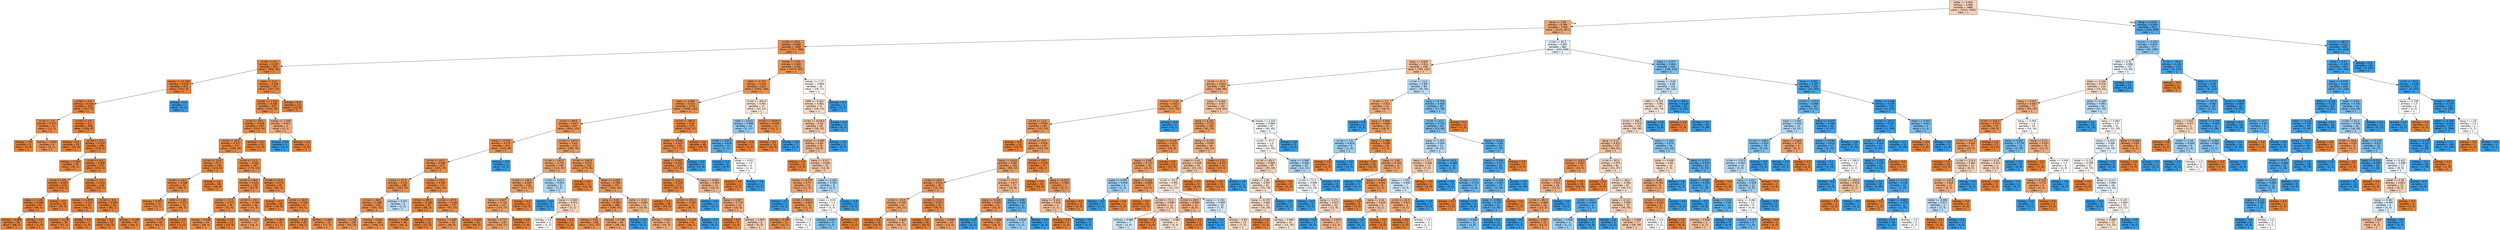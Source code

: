 digraph Tree {
node [shape=box, style="filled", color="black", fontname="helvetica"] ;
edge [fontname="helvetica"] ;
0 [label="dollar <= 0.056\nentropy = 0.968\nsamples = 3680\nvalue = [2224, 1456]\nclass = 1", fillcolor="#f6d3bb"] ;
1 [label="bang <= 0.08\nentropy = 0.784\nsamples = 2768\nvalue = [2121, 647]\nclass = 1", fillcolor="#eda775"] ;
0 -> 1 [labeldistance=2.5, labelangle=45, headlabel="True"] ;
2 [label="crl.tot <= 29.5\nentropy = 0.466\nsamples = 1906\nvalue = [1717, 189]\nclass = 1", fillcolor="#e88f4f"] ;
1 -> 2 ;
3 [label="crl.tot <= 9.5\nentropy = 0.237\nsamples = 670\nvalue = [644, 26]\nclass = 1", fillcolor="#e68641"] ;
2 -> 3 ;
4 [label="money <= 11.125\nentropy = 0.133\nsamples = 323\nvalue = [317, 6]\nclass = 1", fillcolor="#e5833d"] ;
3 -> 4 ;
5 [label="crl.tot <= 2.5\nentropy = 0.116\nsamples = 322\nvalue = [317, 5]\nclass = 1", fillcolor="#e5833c"] ;
4 -> 5 ;
6 [label="crl.tot <= 1.5\nentropy = 0.371\nsamples = 14\nvalue = [13, 1]\nclass = 1", fillcolor="#e78b48"] ;
5 -> 6 ;
7 [label="entropy = 0.0\nsamples = 5\nvalue = [5, 0]\nclass = 1", fillcolor="#e58139"] ;
6 -> 7 ;
8 [label="entropy = 0.503\nsamples = 9\nvalue = [8, 1]\nclass = 1", fillcolor="#e89152"] ;
6 -> 8 ;
9 [label="crl.tot <= 3.5\nentropy = 0.1\nsamples = 308\nvalue = [304, 4]\nclass = 1", fillcolor="#e5833c"] ;
5 -> 9 ;
10 [label="entropy = 0.0\nsamples = 25\nvalue = [25, 0]\nclass = 1", fillcolor="#e58139"] ;
9 -> 10 ;
11 [label="crl.tot <= 4.5\nentropy = 0.107\nsamples = 283\nvalue = [279, 4]\nclass = 1", fillcolor="#e5833c"] ;
9 -> 11 ;
12 [label="entropy = 0.183\nsamples = 36\nvalue = [35, 1]\nclass = 1", fillcolor="#e6853f"] ;
11 -> 12 ;
13 [label="crl.tot <= 6.5\nentropy = 0.095\nsamples = 247\nvalue = [244, 3]\nclass = 1", fillcolor="#e5833b"] ;
11 -> 13 ;
14 [label="crl.tot <= 5.5\nentropy = 0.067\nsamples = 125\nvalue = [124, 1]\nclass = 1", fillcolor="#e5823b"] ;
13 -> 14 ;
15 [label="make <= 1.135\nentropy = 0.088\nsamples = 90\nvalue = [89, 1]\nclass = 1", fillcolor="#e5823b"] ;
14 -> 15 ;
16 [label="entropy = 0.089\nsamples = 89\nvalue = [88, 1]\nclass = 1", fillcolor="#e5823b"] ;
15 -> 16 ;
17 [label="entropy = 0.0\nsamples = 1\nvalue = [1, 0]\nclass = 1", fillcolor="#e58139"] ;
15 -> 17 ;
18 [label="entropy = 0.0\nsamples = 35\nvalue = [35, 0]\nclass = 1", fillcolor="#e58139"] ;
14 -> 18 ;
19 [label="crl.tot <= 7.5\nentropy = 0.121\nsamples = 122\nvalue = [120, 2]\nclass = 1", fillcolor="#e5833c"] ;
13 -> 19 ;
20 [label="money <= 4.875\nentropy = 0.172\nsamples = 39\nvalue = [38, 1]\nclass = 1", fillcolor="#e6843e"] ;
19 -> 20 ;
21 [label="entropy = 0.176\nsamples = 38\nvalue = [37, 1]\nclass = 1", fillcolor="#e6843e"] ;
20 -> 21 ;
22 [label="entropy = 0.0\nsamples = 1\nvalue = [1, 0]\nclass = 1", fillcolor="#e58139"] ;
20 -> 22 ;
23 [label="crl.tot <= 8.5\nentropy = 0.094\nsamples = 83\nvalue = [82, 1]\nclass = 1", fillcolor="#e5833b"] ;
19 -> 23 ;
24 [label="entropy = 0.0\nsamples = 32\nvalue = [32, 0]\nclass = 1", fillcolor="#e58139"] ;
23 -> 24 ;
25 [label="entropy = 0.139\nsamples = 51\nvalue = [50, 1]\nclass = 1", fillcolor="#e6843d"] ;
23 -> 25 ;
26 [label="entropy = 0.0\nsamples = 1\nvalue = [0, 1]\nclass = 1", fillcolor="#399de5"] ;
4 -> 26 ;
27 [label="make <= 0.21\nentropy = 0.318\nsamples = 347\nvalue = [327, 20]\nclass = 1", fillcolor="#e78945"] ;
3 -> 27 ;
28 [label="money <= 1.015\nentropy = 0.328\nsamples = 333\nvalue = [313, 20]\nclass = 1", fillcolor="#e78946"] ;
27 -> 28 ;
29 [label="crl.tot <= 28.5\nentropy = 0.318\nsamples = 329\nvalue = [310, 19]\nclass = 1", fillcolor="#e78945"] ;
28 -> 29 ;
30 [label="crl.tot <= 15.5\nentropy = 0.327\nsamples = 317\nvalue = [298, 19]\nclass = 1", fillcolor="#e78946"] ;
29 -> 30 ;
31 [label="crl.tot <= 13.5\nentropy = 0.27\nsamples = 130\nvalue = [124, 6]\nclass = 1", fillcolor="#e68743"] ;
30 -> 31 ;
32 [label="crl.tot <= 10.5\nentropy = 0.348\nsamples = 92\nvalue = [86, 6]\nclass = 1", fillcolor="#e78a47"] ;
31 -> 32 ;
33 [label="entropy = 0.267\nsamples = 22\nvalue = [21, 1]\nclass = 1", fillcolor="#e68742"] ;
32 -> 33 ;
34 [label="n000 <= 1.06\nentropy = 0.371\nsamples = 70\nvalue = [65, 5]\nclass = 1", fillcolor="#e78b48"] ;
32 -> 34 ;
35 [label="entropy = 0.375\nsamples = 69\nvalue = [64, 5]\nclass = 1", fillcolor="#e78b48"] ;
34 -> 35 ;
36 [label="entropy = 0.0\nsamples = 1\nvalue = [1, 0]\nclass = 1", fillcolor="#e58139"] ;
34 -> 36 ;
37 [label="entropy = 0.0\nsamples = 38\nvalue = [38, 0]\nclass = 1", fillcolor="#e58139"] ;
31 -> 37 ;
38 [label="crl.tot <= 21.5\nentropy = 0.364\nsamples = 187\nvalue = [174, 13]\nclass = 1", fillcolor="#e78a48"] ;
30 -> 38 ;
39 [label="crl.tot <= 18.5\nentropy = 0.431\nsamples = 102\nvalue = [93, 9]\nclass = 1", fillcolor="#e88d4c"] ;
38 -> 39 ;
40 [label="crl.tot <= 17.5\nentropy = 0.371\nsamples = 56\nvalue = [52, 4]\nclass = 1", fillcolor="#e78b48"] ;
39 -> 40 ;
41 [label="entropy = 0.446\nsamples = 43\nvalue = [39, 4]\nclass = 1", fillcolor="#e88e4d"] ;
40 -> 41 ;
42 [label="entropy = 0.0\nsamples = 13\nvalue = [13, 0]\nclass = 1", fillcolor="#e58139"] ;
40 -> 42 ;
43 [label="crl.tot <= 19.5\nentropy = 0.496\nsamples = 46\nvalue = [41, 5]\nclass = 1", fillcolor="#e89051"] ;
39 -> 43 ;
44 [label="entropy = 0.672\nsamples = 17\nvalue = [14, 3]\nclass = 1", fillcolor="#eb9c63"] ;
43 -> 44 ;
45 [label="entropy = 0.362\nsamples = 29\nvalue = [27, 2]\nclass = 1", fillcolor="#e78a48"] ;
43 -> 45 ;
46 [label="crl.tot <= 23.5\nentropy = 0.274\nsamples = 85\nvalue = [81, 4]\nclass = 1", fillcolor="#e68743"] ;
38 -> 46 ;
47 [label="entropy = 0.0\nsamples = 18\nvalue = [18, 0]\nclass = 1", fillcolor="#e58139"] ;
46 -> 47 ;
48 [label="crl.tot <= 26.5\nentropy = 0.326\nsamples = 67\nvalue = [63, 4]\nclass = 1", fillcolor="#e78946"] ;
46 -> 48 ;
49 [label="entropy = 0.25\nsamples = 48\nvalue = [46, 2]\nclass = 1", fillcolor="#e68642"] ;
48 -> 49 ;
50 [label="entropy = 0.485\nsamples = 19\nvalue = [17, 2]\nclass = 1", fillcolor="#e89050"] ;
48 -> 50 ;
51 [label="entropy = 0.0\nsamples = 12\nvalue = [12, 0]\nclass = 1", fillcolor="#e58139"] ;
29 -> 51 ;
52 [label="money <= 1.535\nentropy = 0.811\nsamples = 4\nvalue = [3, 1]\nclass = 1", fillcolor="#eeab7b"] ;
28 -> 52 ;
53 [label="entropy = 0.0\nsamples = 1\nvalue = [0, 1]\nclass = 1", fillcolor="#399de5"] ;
52 -> 53 ;
54 [label="entropy = 0.0\nsamples = 3\nvalue = [3, 0]\nclass = 1", fillcolor="#e58139"] ;
52 -> 54 ;
55 [label="entropy = 0.0\nsamples = 14\nvalue = [14, 0]\nclass = 1", fillcolor="#e58139"] ;
27 -> 55 ;
56 [label="money <= 0.01\nentropy = 0.563\nsamples = 1236\nvalue = [1073, 163]\nclass = 1", fillcolor="#e99457"] ;
2 -> 56 ;
57 [label="n000 <= 0.115\nentropy = 0.534\nsamples = 1201\nvalue = [1055, 146]\nclass = 1", fillcolor="#e99254"] ;
56 -> 57 ;
58 [label="make <= 0.005\nentropy = 0.512\nsamples = 1174\nvalue = [1040, 134]\nclass = 1", fillcolor="#e89153"] ;
57 -> 58 ;
59 [label="crl.tot <= 98.5\nentropy = 0.557\nsamples = 947\nvalue = [824, 123]\nclass = 1", fillcolor="#e99457"] ;
58 -> 59 ;
60 [label="bang <= 0.076\nentropy = 0.474\nsamples = 473\nvalue = [425, 48]\nclass = 1", fillcolor="#e88f4f"] ;
59 -> 60 ;
61 [label="crl.tot <= 62.5\nentropy = 0.468\nsamples = 472\nvalue = [425, 47]\nclass = 1", fillcolor="#e88f4f"] ;
60 -> 61 ;
62 [label="crl.tot <= 61.5\nentropy = 0.522\nsamples = 298\nvalue = [263, 35]\nclass = 1", fillcolor="#e89253"] ;
61 -> 62 ;
63 [label="crl.tot <= 38.5\nentropy = 0.498\nsamples = 293\nvalue = [261, 32]\nclass = 1", fillcolor="#e89051"] ;
62 -> 63 ;
64 [label="entropy = 0.581\nsamples = 108\nvalue = [93, 15]\nclass = 1", fillcolor="#e99559"] ;
63 -> 64 ;
65 [label="entropy = 0.443\nsamples = 185\nvalue = [168, 17]\nclass = 1", fillcolor="#e88e4d"] ;
63 -> 65 ;
66 [label="entropy = 0.971\nsamples = 5\nvalue = [2, 3]\nclass = 1", fillcolor="#bddef6"] ;
62 -> 66 ;
67 [label="crl.tot <= 73.5\nentropy = 0.362\nsamples = 174\nvalue = [162, 12]\nclass = 1", fillcolor="#e78a48"] ;
61 -> 67 ;
68 [label="crl.tot <= 69.5\nentropy = 0.194\nsamples = 67\nvalue = [65, 2]\nclass = 1", fillcolor="#e6853f"] ;
67 -> 68 ;
69 [label="entropy = 0.258\nsamples = 46\nvalue = [44, 2]\nclass = 1", fillcolor="#e68742"] ;
68 -> 69 ;
70 [label="entropy = 0.0\nsamples = 21\nvalue = [21, 0]\nclass = 1", fillcolor="#e58139"] ;
68 -> 70 ;
71 [label="crl.tot <= 87.5\nentropy = 0.448\nsamples = 107\nvalue = [97, 10]\nclass = 1", fillcolor="#e88e4d"] ;
67 -> 71 ;
72 [label="entropy = 0.592\nsamples = 56\nvalue = [48, 8]\nclass = 1", fillcolor="#e9965a"] ;
71 -> 72 ;
73 [label="entropy = 0.239\nsamples = 51\nvalue = [49, 2]\nclass = 1", fillcolor="#e68641"] ;
71 -> 73 ;
74 [label="entropy = 0.0\nsamples = 1\nvalue = [0, 1]\nclass = 1", fillcolor="#399de5"] ;
60 -> 74 ;
75 [label="crl.tot <= 145.5\nentropy = 0.63\nsamples = 474\nvalue = [399, 75]\nclass = 1", fillcolor="#ea995e"] ;
59 -> 75 ;
76 [label="crl.tot <= 143.5\nentropy = 0.732\nsamples = 156\nvalue = [124, 32]\nclass = 1", fillcolor="#eca26c"] ;
75 -> 76 ;
77 [label="crl.tot <= 139.5\nentropy = 0.685\nsamples = 148\nvalue = [121, 27]\nclass = 1", fillcolor="#eb9d65"] ;
76 -> 77 ;
78 [label="bang <= 0.047\nentropy = 0.716\nsamples = 137\nvalue = [110, 27]\nclass = 1", fillcolor="#eba06a"] ;
77 -> 78 ;
79 [label="entropy = 0.737\nsamples = 130\nvalue = [103, 27]\nclass = 1", fillcolor="#eca26d"] ;
78 -> 79 ;
80 [label="entropy = 0.0\nsamples = 7\nvalue = [7, 0]\nclass = 1", fillcolor="#e58139"] ;
78 -> 80 ;
81 [label="entropy = 0.0\nsamples = 11\nvalue = [11, 0]\nclass = 1", fillcolor="#e58139"] ;
77 -> 81 ;
82 [label="crl.tot <= 144.5\nentropy = 0.954\nsamples = 8\nvalue = [3, 5]\nclass = 1", fillcolor="#b0d8f5"] ;
76 -> 82 ;
83 [label="entropy = 0.0\nsamples = 3\nvalue = [0, 3]\nclass = 1", fillcolor="#399de5"] ;
82 -> 83 ;
84 [label="bang <= 0.049\nentropy = 0.971\nsamples = 5\nvalue = [3, 2]\nclass = 1", fillcolor="#f6d5bd"] ;
82 -> 84 ;
85 [label="entropy = 1.0\nsamples = 4\nvalue = [2, 2]\nclass = 1", fillcolor="#ffffff"] ;
84 -> 85 ;
86 [label="entropy = 0.0\nsamples = 1\nvalue = [1, 0]\nclass = 1", fillcolor="#e58139"] ;
84 -> 86 ;
87 [label="crl.tot <= 149.5\nentropy = 0.572\nsamples = 318\nvalue = [275, 43]\nclass = 1", fillcolor="#e99558"] ;
75 -> 87 ;
88 [label="entropy = 0.0\nsamples = 11\nvalue = [11, 0]\nclass = 1", fillcolor="#e58139"] ;
87 -> 88 ;
89 [label="dollar <= 0.028\nentropy = 0.584\nsamples = 307\nvalue = [264, 43]\nclass = 1", fillcolor="#e99659"] ;
87 -> 89 ;
90 [label="bang <= 0.03\nentropy = 0.556\nsamples = 286\nvalue = [249, 37]\nclass = 1", fillcolor="#e99456"] ;
89 -> 90 ;
91 [label="entropy = 0.51\nsamples = 238\nvalue = [211, 27]\nclass = 1", fillcolor="#e89152"] ;
90 -> 91 ;
92 [label="entropy = 0.738\nsamples = 48\nvalue = [38, 10]\nclass = 1", fillcolor="#eca26d"] ;
90 -> 92 ;
93 [label="dollar <= 0.03\nentropy = 0.863\nsamples = 21\nvalue = [15, 6]\nclass = 1", fillcolor="#efb388"] ;
89 -> 93 ;
94 [label="entropy = 0.0\nsamples = 1\nvalue = [0, 1]\nclass = 1", fillcolor="#399de5"] ;
93 -> 94 ;
95 [label="entropy = 0.811\nsamples = 20\nvalue = [15, 5]\nclass = 1", fillcolor="#eeab7b"] ;
93 -> 95 ;
96 [label="crl.tot <= 261.0\nentropy = 0.28\nsamples = 227\nvalue = [216, 11]\nclass = 1", fillcolor="#e68743"] ;
58 -> 96 ;
97 [label="dollar <= 0.039\nentropy = 0.423\nsamples = 128\nvalue = [117, 11]\nclass = 1", fillcolor="#e78d4c"] ;
96 -> 97 ;
98 [label="bang <= 0.045\nentropy = 0.343\nsamples = 125\nvalue = [117, 8]\nclass = 1", fillcolor="#e78a47"] ;
97 -> 98 ;
99 [label="crl.tot <= 112.5\nentropy = 0.224\nsamples = 111\nvalue = [107, 4]\nclass = 1", fillcolor="#e68640"] ;
98 -> 99 ;
100 [label="entropy = 0.0\nsamples = 69\nvalue = [69, 0]\nclass = 1", fillcolor="#e58139"] ;
99 -> 100 ;
101 [label="crl.tot <= 252.5\nentropy = 0.454\nsamples = 42\nvalue = [38, 4]\nclass = 1", fillcolor="#e88e4e"] ;
99 -> 101 ;
102 [label="entropy = 0.378\nsamples = 41\nvalue = [38, 3]\nclass = 1", fillcolor="#e78b49"] ;
101 -> 102 ;
103 [label="entropy = 0.0\nsamples = 1\nvalue = [0, 1]\nclass = 1", fillcolor="#399de5"] ;
101 -> 103 ;
104 [label="bang <= 0.046\nentropy = 0.863\nsamples = 14\nvalue = [10, 4]\nclass = 1", fillcolor="#efb388"] ;
98 -> 104 ;
105 [label="entropy = 0.0\nsamples = 1\nvalue = [0, 1]\nclass = 1", fillcolor="#399de5"] ;
104 -> 105 ;
106 [label="bang <= 0.057\nentropy = 0.779\nsamples = 13\nvalue = [10, 3]\nclass = 1", fillcolor="#eda774"] ;
104 -> 106 ;
107 [label="entropy = 0.0\nsamples = 5\nvalue = [5, 0]\nclass = 1", fillcolor="#e58139"] ;
106 -> 107 ;
108 [label="entropy = 0.954\nsamples = 8\nvalue = [5, 3]\nclass = 1", fillcolor="#f5cdb0"] ;
106 -> 108 ;
109 [label="entropy = 0.0\nsamples = 3\nvalue = [0, 3]\nclass = 1", fillcolor="#399de5"] ;
97 -> 109 ;
110 [label="entropy = 0.0\nsamples = 99\nvalue = [99, 0]\nclass = 1", fillcolor="#e58139"] ;
96 -> 110 ;
111 [label="crl.tot <= 365.0\nentropy = 0.991\nsamples = 27\nvalue = [15, 12]\nclass = 1", fillcolor="#fae6d7"] ;
57 -> 111 ;
112 [label="n000 <= 0.615\nentropy = 0.896\nsamples = 16\nvalue = [5, 11]\nclass = 1", fillcolor="#93caf1"] ;
111 -> 112 ;
113 [label="crl.tot <= 205.5\nentropy = 0.619\nsamples = 13\nvalue = [2, 11]\nclass = 1", fillcolor="#5dafea"] ;
112 -> 113 ;
114 [label="entropy = 0.0\nsamples = 9\nvalue = [0, 9]\nclass = 1", fillcolor="#399de5"] ;
113 -> 114 ;
115 [label="dollar <= 0.011\nentropy = 1.0\nsamples = 4\nvalue = [2, 2]\nclass = 1", fillcolor="#ffffff"] ;
113 -> 115 ;
116 [label="entropy = 0.0\nsamples = 2\nvalue = [2, 0]\nclass = 1", fillcolor="#e58139"] ;
115 -> 116 ;
117 [label="entropy = 0.0\nsamples = 2\nvalue = [0, 2]\nclass = 1", fillcolor="#399de5"] ;
115 -> 117 ;
118 [label="entropy = 0.0\nsamples = 3\nvalue = [3, 0]\nclass = 1", fillcolor="#e58139"] ;
112 -> 118 ;
119 [label="crl.tot <= 2029.0\nentropy = 0.439\nsamples = 11\nvalue = [10, 1]\nclass = 1", fillcolor="#e88e4d"] ;
111 -> 119 ;
120 [label="entropy = 0.0\nsamples = 10\nvalue = [10, 0]\nclass = 1", fillcolor="#e58139"] ;
119 -> 120 ;
121 [label="entropy = 0.0\nsamples = 1\nvalue = [0, 1]\nclass = 1", fillcolor="#399de5"] ;
119 -> 121 ;
122 [label="money <= 1.77\nentropy = 0.999\nsamples = 35\nvalue = [18, 17]\nclass = 1", fillcolor="#fef8f4"] ;
56 -> 122 ;
123 [label="n000 <= 0.305\nentropy = 0.981\nsamples = 31\nvalue = [18, 13]\nclass = 1", fillcolor="#f8dcc8"] ;
122 -> 123 ;
124 [label="crl.tot <= 6128.0\nentropy = 0.94\nsamples = 28\nvalue = [18, 10]\nclass = 1", fillcolor="#f3c7a7"] ;
123 -> 124 ;
125 [label="money <= 0.065\nentropy = 0.89\nsamples = 26\nvalue = [18, 8]\nclass = 1", fillcolor="#f1b991"] ;
124 -> 125 ;
126 [label="entropy = 0.0\nsamples = 4\nvalue = [4, 0]\nclass = 1", fillcolor="#e58139"] ;
125 -> 126 ;
127 [label="bang <= 0.017\nentropy = 0.946\nsamples = 22\nvalue = [14, 8]\nclass = 1", fillcolor="#f4c9aa"] ;
125 -> 127 ;
128 [label="money <= 0.075\nentropy = 0.75\nsamples = 14\nvalue = [11, 3]\nclass = 1", fillcolor="#eca36f"] ;
127 -> 128 ;
129 [label="entropy = 0.0\nsamples = 1\nvalue = [0, 1]\nclass = 1", fillcolor="#399de5"] ;
128 -> 129 ;
130 [label="crl.tot <= 933.0\nentropy = 0.619\nsamples = 13\nvalue = [11, 2]\nclass = 1", fillcolor="#ea985d"] ;
128 -> 130 ;
131 [label="entropy = 0.439\nsamples = 11\nvalue = [10, 1]\nclass = 1", fillcolor="#e88e4d"] ;
130 -> 131 ;
132 [label="entropy = 1.0\nsamples = 2\nvalue = [1, 1]\nclass = 1", fillcolor="#ffffff"] ;
130 -> 132 ;
133 [label="make <= 0.185\nentropy = 0.954\nsamples = 8\nvalue = [3, 5]\nclass = 1", fillcolor="#b0d8f5"] ;
127 -> 133 ;
134 [label="make <= 0.05\nentropy = 1.0\nsamples = 6\nvalue = [3, 3]\nclass = 1", fillcolor="#ffffff"] ;
133 -> 134 ;
135 [label="entropy = 0.811\nsamples = 4\nvalue = [1, 3]\nclass = 1", fillcolor="#7bbeee"] ;
134 -> 135 ;
136 [label="entropy = 0.0\nsamples = 2\nvalue = [2, 0]\nclass = 1", fillcolor="#e58139"] ;
134 -> 136 ;
137 [label="entropy = 0.0\nsamples = 2\nvalue = [0, 2]\nclass = 1", fillcolor="#399de5"] ;
133 -> 137 ;
138 [label="entropy = 0.0\nsamples = 2\nvalue = [0, 2]\nclass = 1", fillcolor="#399de5"] ;
124 -> 138 ;
139 [label="entropy = 0.0\nsamples = 3\nvalue = [0, 3]\nclass = 1", fillcolor="#399de5"] ;
123 -> 139 ;
140 [label="entropy = 0.0\nsamples = 4\nvalue = [0, 4]\nclass = 1", fillcolor="#399de5"] ;
122 -> 140 ;
141 [label="crl.tot <= 85.5\nentropy = 0.997\nsamples = 862\nvalue = [404, 458]\nclass = 1", fillcolor="#e8f3fc"] ;
1 -> 141 ;
142 [label="bang <= 0.805\nentropy = 0.911\nsamples = 438\nvalue = [295, 143]\nclass = 1", fillcolor="#f2be99"] ;
141 -> 142 ;
143 [label="crl.tot <= 41.5\nentropy = 0.819\nsamples = 349\nvalue = [260, 89]\nclass = 1", fillcolor="#eeac7d"] ;
142 -> 143 ;
144 [label="money <= 3.91\nentropy = 0.621\nsamples = 162\nvalue = [137, 25]\nclass = 1", fillcolor="#ea985d"] ;
143 -> 144 ;
145 [label="crl.tot <= 12.5\nentropy = 0.594\nsamples = 160\nvalue = [137, 23]\nclass = 1", fillcolor="#e9965a"] ;
144 -> 145 ;
146 [label="entropy = 0.0\nsamples = 13\nvalue = [13, 0]\nclass = 1", fillcolor="#e58139"] ;
145 -> 146 ;
147 [label="crl.tot <= 35.5\nentropy = 0.626\nsamples = 147\nvalue = [124, 23]\nclass = 1", fillcolor="#ea985e"] ;
145 -> 147 ;
148 [label="bang <= 0.614\nentropy = 0.687\nsamples = 120\nvalue = [98, 22]\nclass = 1", fillcolor="#eb9d65"] ;
147 -> 148 ;
149 [label="crl.tot <= 26.5\nentropy = 0.611\nsamples = 93\nvalue = [79, 14]\nclass = 1", fillcolor="#ea975c"] ;
148 -> 149 ;
150 [label="crl.tot <= 15.5\nentropy = 0.752\nsamples = 51\nvalue = [40, 11]\nclass = 1", fillcolor="#eca46f"] ;
149 -> 150 ;
151 [label="entropy = 0.0\nsamples = 10\nvalue = [10, 0]\nclass = 1", fillcolor="#e58139"] ;
150 -> 151 ;
152 [label="entropy = 0.839\nsamples = 41\nvalue = [30, 11]\nclass = 1", fillcolor="#efaf82"] ;
150 -> 152 ;
153 [label="crl.tot <= 31.5\nentropy = 0.371\nsamples = 42\nvalue = [39, 3]\nclass = 1", fillcolor="#e78b48"] ;
149 -> 153 ;
154 [label="entropy = 0.0\nsamples = 26\nvalue = [26, 0]\nclass = 1", fillcolor="#e58139"] ;
153 -> 154 ;
155 [label="entropy = 0.696\nsamples = 16\nvalue = [13, 3]\nclass = 1", fillcolor="#eb9e67"] ;
153 -> 155 ;
156 [label="crl.tot <= 27.0\nentropy = 0.877\nsamples = 27\nvalue = [19, 8]\nclass = 1", fillcolor="#f0b68c"] ;
148 -> 156 ;
157 [label="bang <= 0.618\nentropy = 0.592\nsamples = 21\nvalue = [18, 3]\nclass = 1", fillcolor="#e9965a"] ;
156 -> 157 ;
158 [label="entropy = 0.0\nsamples = 1\nvalue = [0, 1]\nclass = 1", fillcolor="#399de5"] ;
157 -> 158 ;
159 [label="entropy = 0.469\nsamples = 20\nvalue = [18, 2]\nclass = 1", fillcolor="#e88f4f"] ;
157 -> 159 ;
160 [label="bang <= 0.69\nentropy = 0.65\nsamples = 6\nvalue = [1, 5]\nclass = 1", fillcolor="#61b1ea"] ;
156 -> 160 ;
161 [label="entropy = 0.918\nsamples = 3\nvalue = [1, 2]\nclass = 1", fillcolor="#9ccef2"] ;
160 -> 161 ;
162 [label="entropy = 0.0\nsamples = 3\nvalue = [0, 3]\nclass = 1", fillcolor="#399de5"] ;
160 -> 162 ;
163 [label="crl.tot <= 39.5\nentropy = 0.229\nsamples = 27\nvalue = [26, 1]\nclass = 1", fillcolor="#e68641"] ;
147 -> 163 ;
164 [label="entropy = 0.0\nsamples = 20\nvalue = [20, 0]\nclass = 1", fillcolor="#e58139"] ;
163 -> 164 ;
165 [label="bang <= 0.203\nentropy = 0.592\nsamples = 7\nvalue = [6, 1]\nclass = 1", fillcolor="#e9965a"] ;
163 -> 165 ;
166 [label="bang <= 0.164\nentropy = 0.918\nsamples = 3\nvalue = [2, 1]\nclass = 1", fillcolor="#f2c09c"] ;
165 -> 166 ;
167 [label="entropy = 0.0\nsamples = 2\nvalue = [2, 0]\nclass = 1", fillcolor="#e58139"] ;
166 -> 167 ;
168 [label="entropy = 0.0\nsamples = 1\nvalue = [0, 1]\nclass = 1", fillcolor="#399de5"] ;
166 -> 168 ;
169 [label="entropy = 0.0\nsamples = 4\nvalue = [4, 0]\nclass = 1", fillcolor="#e58139"] ;
165 -> 169 ;
170 [label="entropy = 0.0\nsamples = 2\nvalue = [0, 2]\nclass = 1", fillcolor="#399de5"] ;
144 -> 170 ;
171 [label="bang <= 0.266\nentropy = 0.927\nsamples = 187\nvalue = [123, 64]\nclass = 1", fillcolor="#f3c3a0"] ;
143 -> 171 ;
172 [label="bang <= 0.161\nentropy = 0.701\nsamples = 100\nvalue = [81, 19]\nclass = 1", fillcolor="#eb9f67"] ;
171 -> 172 ;
173 [label="bang <= 0.119\nentropy = 0.523\nsamples = 51\nvalue = [45, 6]\nclass = 1", fillcolor="#e89253"] ;
172 -> 173 ;
174 [label="bang <= 0.08\nentropy = 0.722\nsamples = 30\nvalue = [24, 6]\nclass = 1", fillcolor="#eca06a"] ;
173 -> 174 ;
175 [label="make <= 0.255\nentropy = 0.918\nsamples = 3\nvalue = [1, 2]\nclass = 1", fillcolor="#9ccef2"] ;
174 -> 175 ;
176 [label="entropy = 0.0\nsamples = 2\nvalue = [0, 2]\nclass = 1", fillcolor="#399de5"] ;
175 -> 176 ;
177 [label="entropy = 0.0\nsamples = 1\nvalue = [1, 0]\nclass = 1", fillcolor="#e58139"] ;
175 -> 177 ;
178 [label="bang <= 0.104\nentropy = 0.605\nsamples = 27\nvalue = [23, 4]\nclass = 1", fillcolor="#ea975b"] ;
174 -> 178 ;
179 [label="entropy = 0.0\nsamples = 16\nvalue = [16, 0]\nclass = 1", fillcolor="#e58139"] ;
178 -> 179 ;
180 [label="crl.tot <= 71.5\nentropy = 0.946\nsamples = 11\nvalue = [7, 4]\nclass = 1", fillcolor="#f4c9aa"] ;
178 -> 180 ;
181 [label="entropy = 0.985\nsamples = 7\nvalue = [3, 4]\nclass = 1", fillcolor="#cee6f8"] ;
180 -> 181 ;
182 [label="entropy = 0.0\nsamples = 4\nvalue = [4, 0]\nclass = 1", fillcolor="#e58139"] ;
180 -> 182 ;
183 [label="entropy = 0.0\nsamples = 21\nvalue = [21, 0]\nclass = 1", fillcolor="#e58139"] ;
173 -> 183 ;
184 [label="bang <= 0.234\nentropy = 0.835\nsamples = 49\nvalue = [36, 13]\nclass = 1", fillcolor="#eeae80"] ;
172 -> 184 ;
185 [label="make <= 0.41\nentropy = 0.928\nsamples = 35\nvalue = [23, 12]\nclass = 1", fillcolor="#f3c3a0"] ;
184 -> 185 ;
186 [label="crl.tot <= 52.0\nentropy = 0.991\nsamples = 27\nvalue = [15, 12]\nclass = 1", fillcolor="#fae6d7"] ;
185 -> 186 ;
187 [label="crl.tot <= 49.5\nentropy = 0.845\nsamples = 11\nvalue = [8, 3]\nclass = 1", fillcolor="#efb083"] ;
186 -> 187 ;
188 [label="entropy = 0.985\nsamples = 7\nvalue = [4, 3]\nclass = 1", fillcolor="#f8e0ce"] ;
187 -> 188 ;
189 [label="entropy = 0.0\nsamples = 4\nvalue = [4, 0]\nclass = 1", fillcolor="#e58139"] ;
187 -> 189 ;
190 [label="bang <= 0.194\nentropy = 0.989\nsamples = 16\nvalue = [7, 9]\nclass = 1", fillcolor="#d3e9f9"] ;
186 -> 190 ;
191 [label="entropy = 0.0\nsamples = 4\nvalue = [0, 4]\nclass = 1", fillcolor="#399de5"] ;
190 -> 191 ;
192 [label="entropy = 0.98\nsamples = 12\nvalue = [7, 5]\nclass = 1", fillcolor="#f8dbc6"] ;
190 -> 192 ;
193 [label="entropy = 0.0\nsamples = 8\nvalue = [8, 0]\nclass = 1", fillcolor="#e58139"] ;
185 -> 193 ;
194 [label="make <= 1.51\nentropy = 0.371\nsamples = 14\nvalue = [13, 1]\nclass = 1", fillcolor="#e78b48"] ;
184 -> 194 ;
195 [label="entropy = 0.0\nsamples = 13\nvalue = [13, 0]\nclass = 1", fillcolor="#e58139"] ;
194 -> 195 ;
196 [label="entropy = 0.0\nsamples = 1\nvalue = [0, 1]\nclass = 1", fillcolor="#399de5"] ;
194 -> 196 ;
197 [label="money <= 0.325\nentropy = 0.999\nsamples = 87\nvalue = [42, 45]\nclass = 1", fillcolor="#f2f8fd"] ;
171 -> 197 ;
198 [label="crl.tot <= 67.5\nentropy = 1.0\nsamples = 82\nvalue = [42, 40]\nclass = 1", fillcolor="#fef9f6"] ;
197 -> 198 ;
199 [label="crl.tot <= 65.5\nentropy = 0.963\nsamples = 49\nvalue = [30, 19]\nclass = 1", fillcolor="#f5d1b6"] ;
198 -> 199 ;
200 [label="make <= 1.66\nentropy = 0.987\nsamples = 44\nvalue = [25, 19]\nclass = 1", fillcolor="#f9e1cf"] ;
199 -> 200 ;
201 [label="bang <= 0.278\nentropy = 0.981\nsamples = 43\nvalue = [25, 18]\nclass = 1", fillcolor="#f8dcc8"] ;
200 -> 201 ;
202 [label="entropy = 0.0\nsamples = 2\nvalue = [2, 0]\nclass = 1", fillcolor="#e58139"] ;
201 -> 202 ;
203 [label="entropy = 0.989\nsamples = 41\nvalue = [23, 18]\nclass = 1", fillcolor="#f9e4d4"] ;
201 -> 203 ;
204 [label="entropy = 0.0\nsamples = 1\nvalue = [0, 1]\nclass = 1", fillcolor="#399de5"] ;
200 -> 204 ;
205 [label="entropy = 0.0\nsamples = 5\nvalue = [5, 0]\nclass = 1", fillcolor="#e58139"] ;
199 -> 205 ;
206 [label="bang <= 0.568\nentropy = 0.946\nsamples = 33\nvalue = [12, 21]\nclass = 1", fillcolor="#aad5f4"] ;
198 -> 206 ;
207 [label="crl.tot <= 71.0\nentropy = 0.999\nsamples = 25\nvalue = [12, 13]\nclass = 1", fillcolor="#f0f7fd"] ;
206 -> 207 ;
208 [label="entropy = 0.0\nsamples = 5\nvalue = [0, 5]\nclass = 1", fillcolor="#399de5"] ;
207 -> 208 ;
209 [label="bang <= 0.271\nentropy = 0.971\nsamples = 20\nvalue = [12, 8]\nclass = 1", fillcolor="#f6d5bd"] ;
207 -> 209 ;
210 [label="entropy = 0.0\nsamples = 3\nvalue = [0, 3]\nclass = 1", fillcolor="#399de5"] ;
209 -> 210 ;
211 [label="entropy = 0.874\nsamples = 17\nvalue = [12, 5]\nclass = 1", fillcolor="#f0b58b"] ;
209 -> 211 ;
212 [label="entropy = 0.0\nsamples = 8\nvalue = [0, 8]\nclass = 1", fillcolor="#399de5"] ;
206 -> 212 ;
213 [label="entropy = 0.0\nsamples = 5\nvalue = [0, 5]\nclass = 1", fillcolor="#399de5"] ;
197 -> 213 ;
214 [label="crl.tot <= 14.5\nentropy = 0.967\nsamples = 89\nvalue = [35, 54]\nclass = 1", fillcolor="#b9ddf6"] ;
142 -> 214 ;
215 [label="crl.tot <= 2.5\nentropy = 0.811\nsamples = 24\nvalue = [18, 6]\nclass = 1", fillcolor="#eeab7b"] ;
214 -> 215 ;
216 [label="entropy = 0.0\nsamples = 2\nvalue = [0, 2]\nclass = 1", fillcolor="#399de5"] ;
215 -> 216 ;
217 [label="bang <= 0.898\nentropy = 0.684\nsamples = 22\nvalue = [18, 4]\nclass = 1", fillcolor="#eb9d65"] ;
215 -> 217 ;
218 [label="crl.tot <= 7.0\nentropy = 0.918\nsamples = 3\nvalue = [1, 2]\nclass = 1", fillcolor="#9ccef2"] ;
217 -> 218 ;
219 [label="entropy = 0.0\nsamples = 1\nvalue = [1, 0]\nclass = 1", fillcolor="#e58139"] ;
218 -> 219 ;
220 [label="entropy = 0.0\nsamples = 2\nvalue = [0, 2]\nclass = 1", fillcolor="#399de5"] ;
218 -> 220 ;
221 [label="bang <= 1.596\nentropy = 0.485\nsamples = 19\nvalue = [17, 2]\nclass = 1", fillcolor="#e89050"] ;
217 -> 221 ;
222 [label="entropy = 0.0\nsamples = 10\nvalue = [10, 0]\nclass = 1", fillcolor="#e58139"] ;
221 -> 222 ;
223 [label="bang <= 1.82\nentropy = 0.764\nsamples = 9\nvalue = [7, 2]\nclass = 1", fillcolor="#eca572"] ;
221 -> 223 ;
224 [label="entropy = 0.0\nsamples = 1\nvalue = [0, 1]\nclass = 1", fillcolor="#399de5"] ;
223 -> 224 ;
225 [label="bang <= 3.959\nentropy = 0.544\nsamples = 8\nvalue = [7, 1]\nclass = 1", fillcolor="#e99355"] ;
223 -> 225 ;
226 [label="entropy = 0.0\nsamples = 5\nvalue = [5, 0]\nclass = 1", fillcolor="#e58139"] ;
225 -> 226 ;
227 [label="bang <= 6.34\nentropy = 0.918\nsamples = 3\nvalue = [2, 1]\nclass = 1", fillcolor="#f2c09c"] ;
225 -> 227 ;
228 [label="entropy = 0.0\nsamples = 1\nvalue = [0, 1]\nclass = 1", fillcolor="#399de5"] ;
227 -> 228 ;
229 [label="entropy = 0.0\nsamples = 2\nvalue = [2, 0]\nclass = 1", fillcolor="#e58139"] ;
227 -> 229 ;
230 [label="bang <= 8.709\nentropy = 0.829\nsamples = 65\nvalue = [17, 48]\nclass = 1", fillcolor="#7fc0ee"] ;
214 -> 230 ;
231 [label="crl.tot <= 32.5\nentropy = 0.792\nsamples = 63\nvalue = [15, 48]\nclass = 1", fillcolor="#77bced"] ;
230 -> 231 ;
232 [label="bang <= 1.259\nentropy = 0.959\nsamples = 21\nvalue = [8, 13]\nclass = 1", fillcolor="#b3d9f5"] ;
231 -> 232 ;
233 [label="bang <= 1.117\nentropy = 0.946\nsamples = 11\nvalue = [7, 4]\nclass = 1", fillcolor="#f4c9aa"] ;
232 -> 233 ;
234 [label="bang <= 1.001\nentropy = 0.985\nsamples = 7\nvalue = [3, 4]\nclass = 1", fillcolor="#cee6f8"] ;
233 -> 234 ;
235 [label="crl.tot <= 26.5\nentropy = 0.811\nsamples = 4\nvalue = [3, 1]\nclass = 1", fillcolor="#eeab7b"] ;
234 -> 235 ;
236 [label="entropy = 0.0\nsamples = 2\nvalue = [2, 0]\nclass = 1", fillcolor="#e58139"] ;
235 -> 236 ;
237 [label="entropy = 1.0\nsamples = 2\nvalue = [1, 1]\nclass = 1", fillcolor="#ffffff"] ;
235 -> 237 ;
238 [label="entropy = 0.0\nsamples = 3\nvalue = [0, 3]\nclass = 1", fillcolor="#399de5"] ;
234 -> 238 ;
239 [label="entropy = 0.0\nsamples = 4\nvalue = [4, 0]\nclass = 1", fillcolor="#e58139"] ;
233 -> 239 ;
240 [label="crl.tot <= 20.5\nentropy = 0.469\nsamples = 10\nvalue = [1, 9]\nclass = 1", fillcolor="#4fa8e8"] ;
232 -> 240 ;
241 [label="entropy = 0.0\nsamples = 5\nvalue = [0, 5]\nclass = 1", fillcolor="#399de5"] ;
240 -> 241 ;
242 [label="crl.tot <= 22.5\nentropy = 0.722\nsamples = 5\nvalue = [1, 4]\nclass = 1", fillcolor="#6ab6ec"] ;
240 -> 242 ;
243 [label="entropy = 0.0\nsamples = 1\nvalue = [1, 0]\nclass = 1", fillcolor="#e58139"] ;
242 -> 243 ;
244 [label="entropy = 0.0\nsamples = 4\nvalue = [0, 4]\nclass = 1", fillcolor="#399de5"] ;
242 -> 244 ;
245 [label="bang <= 4.321\nentropy = 0.65\nsamples = 42\nvalue = [7, 35]\nclass = 1", fillcolor="#61b1ea"] ;
231 -> 245 ;
246 [label="bang <= 1.549\nentropy = 0.477\nsamples = 39\nvalue = [4, 35]\nclass = 1", fillcolor="#50a8e8"] ;
245 -> 246 ;
247 [label="bang <= 1.539\nentropy = 0.667\nsamples = 23\nvalue = [4, 19]\nclass = 1", fillcolor="#63b2ea"] ;
246 -> 247 ;
248 [label="bang <= 0.958\nentropy = 0.575\nsamples = 22\nvalue = [3, 19]\nclass = 1", fillcolor="#58ace9"] ;
247 -> 248 ;
249 [label="entropy = 0.845\nsamples = 11\nvalue = [3, 8]\nclass = 1", fillcolor="#83c2ef"] ;
248 -> 249 ;
250 [label="entropy = 0.0\nsamples = 11\nvalue = [0, 11]\nclass = 1", fillcolor="#399de5"] ;
248 -> 250 ;
251 [label="entropy = 0.0\nsamples = 1\nvalue = [1, 0]\nclass = 1", fillcolor="#e58139"] ;
247 -> 251 ;
252 [label="entropy = 0.0\nsamples = 16\nvalue = [0, 16]\nclass = 1", fillcolor="#399de5"] ;
246 -> 252 ;
253 [label="entropy = 0.0\nsamples = 3\nvalue = [3, 0]\nclass = 1", fillcolor="#e58139"] ;
245 -> 253 ;
254 [label="entropy = 0.0\nsamples = 2\nvalue = [2, 0]\nclass = 1", fillcolor="#e58139"] ;
230 -> 254 ;
255 [label="bang <= 0.377\nentropy = 0.822\nsamples = 424\nvalue = [109, 315]\nclass = 1", fillcolor="#7ebfee"] ;
141 -> 255 ;
256 [label="money <= 0.04\nentropy = 0.98\nsamples = 226\nvalue = [94, 132]\nclass = 1", fillcolor="#c6e3f8"] ;
255 -> 256 ;
257 [label="n000 <= 0.205\nentropy = 0.991\nsamples = 167\nvalue = [93, 74]\nclass = 1", fillcolor="#fae5d7"] ;
256 -> 257 ;
258 [label="crl.tot <= 336.5\nentropy = 0.979\nsamples = 159\nvalue = [93, 66]\nclass = 1", fillcolor="#f7dac6"] ;
257 -> 258 ;
259 [label="bang <= 0.12\nentropy = 0.921\nsamples = 125\nvalue = [83, 42]\nclass = 1", fillcolor="#f2c19d"] ;
258 -> 259 ;
260 [label="crl.tot <= 126.0\nentropy = 0.602\nsamples = 34\nvalue = [29, 5]\nclass = 1", fillcolor="#e9975b"] ;
259 -> 260 ;
261 [label="crl.tot <= 123.5\nentropy = 0.852\nsamples = 18\nvalue = [13, 5]\nclass = 1", fillcolor="#efb185"] ;
260 -> 261 ;
262 [label="crl.tot <= 86.5\nentropy = 0.696\nsamples = 16\nvalue = [13, 3]\nclass = 1", fillcolor="#eb9e67"] ;
261 -> 262 ;
263 [label="entropy = 0.0\nsamples = 1\nvalue = [0, 1]\nclass = 1", fillcolor="#399de5"] ;
262 -> 263 ;
264 [label="entropy = 0.567\nsamples = 15\nvalue = [13, 2]\nclass = 1", fillcolor="#e99457"] ;
262 -> 264 ;
265 [label="entropy = 0.0\nsamples = 2\nvalue = [0, 2]\nclass = 1", fillcolor="#399de5"] ;
261 -> 265 ;
266 [label="entropy = 0.0\nsamples = 16\nvalue = [16, 0]\nclass = 1", fillcolor="#e58139"] ;
260 -> 266 ;
267 [label="crl.tot <= 92.5\nentropy = 0.975\nsamples = 91\nvalue = [54, 37]\nclass = 1", fillcolor="#f7d7c1"] ;
259 -> 267 ;
268 [label="entropy = 0.0\nsamples = 4\nvalue = [4, 0]\nclass = 1", fillcolor="#e58139"] ;
267 -> 268 ;
269 [label="crl.tot <= 98.0\nentropy = 0.984\nsamples = 87\nvalue = [50, 37]\nclass = 1", fillcolor="#f8decc"] ;
267 -> 269 ;
270 [label="crl.tot <= 94.5\nentropy = 0.544\nsamples = 8\nvalue = [1, 7]\nclass = 1", fillcolor="#55abe9"] ;
269 -> 270 ;
271 [label="entropy = 0.918\nsamples = 3\nvalue = [1, 2]\nclass = 1", fillcolor="#9ccef2"] ;
270 -> 271 ;
272 [label="entropy = 0.0\nsamples = 5\nvalue = [0, 5]\nclass = 1", fillcolor="#399de5"] ;
270 -> 272 ;
273 [label="bang <= 0.122\nentropy = 0.958\nsamples = 79\nvalue = [49, 30]\nclass = 1", fillcolor="#f5ceb2"] ;
269 -> 273 ;
274 [label="entropy = 0.0\nsamples = 2\nvalue = [0, 2]\nclass = 1", fillcolor="#399de5"] ;
273 -> 274 ;
275 [label="entropy = 0.946\nsamples = 77\nvalue = [49, 28]\nclass = 1", fillcolor="#f4c9aa"] ;
273 -> 275 ;
276 [label="bang <= 0.164\nentropy = 0.874\nsamples = 34\nvalue = [10, 24]\nclass = 1", fillcolor="#8bc6f0"] ;
258 -> 276 ;
277 [label="dollar <= 0.009\nentropy = 0.98\nsamples = 12\nvalue = [7, 5]\nclass = 1", fillcolor="#f8dbc6"] ;
276 -> 277 ;
278 [label="make <= 0.49\nentropy = 0.764\nsamples = 9\nvalue = [7, 2]\nclass = 1", fillcolor="#eca572"] ;
277 -> 278 ;
279 [label="crl.tot <= 610.5\nentropy = 0.544\nsamples = 8\nvalue = [7, 1]\nclass = 1", fillcolor="#e99355"] ;
278 -> 279 ;
280 [label="entropy = 1.0\nsamples = 2\nvalue = [1, 1]\nclass = 1", fillcolor="#ffffff"] ;
279 -> 280 ;
281 [label="entropy = 0.0\nsamples = 6\nvalue = [6, 0]\nclass = 1", fillcolor="#e58139"] ;
279 -> 281 ;
282 [label="entropy = 0.0\nsamples = 1\nvalue = [0, 1]\nclass = 1", fillcolor="#399de5"] ;
278 -> 282 ;
283 [label="entropy = 0.0\nsamples = 3\nvalue = [0, 3]\nclass = 1", fillcolor="#399de5"] ;
277 -> 283 ;
284 [label="bang <= 0.372\nentropy = 0.575\nsamples = 22\nvalue = [3, 19]\nclass = 1", fillcolor="#58ace9"] ;
276 -> 284 ;
285 [label="bang <= 0.205\nentropy = 0.454\nsamples = 21\nvalue = [2, 19]\nclass = 1", fillcolor="#4ea7e8"] ;
284 -> 285 ;
286 [label="entropy = 0.0\nsamples = 9\nvalue = [0, 9]\nclass = 1", fillcolor="#399de5"] ;
285 -> 286 ;
287 [label="bang <= 0.241\nentropy = 0.65\nsamples = 12\nvalue = [2, 10]\nclass = 1", fillcolor="#61b1ea"] ;
285 -> 287 ;
288 [label="entropy = 0.918\nsamples = 3\nvalue = [2, 1]\nclass = 1", fillcolor="#f2c09c"] ;
287 -> 288 ;
289 [label="entropy = 0.0\nsamples = 9\nvalue = [0, 9]\nclass = 1", fillcolor="#399de5"] ;
287 -> 289 ;
290 [label="entropy = 0.0\nsamples = 1\nvalue = [1, 0]\nclass = 1", fillcolor="#e58139"] ;
284 -> 290 ;
291 [label="entropy = 0.0\nsamples = 8\nvalue = [0, 8]\nclass = 1", fillcolor="#399de5"] ;
257 -> 291 ;
292 [label="crl.tot <= 89.5\nentropy = 0.124\nsamples = 59\nvalue = [1, 58]\nclass = 1", fillcolor="#3c9fe5"] ;
256 -> 292 ;
293 [label="entropy = 0.0\nsamples = 1\nvalue = [1, 0]\nclass = 1", fillcolor="#e58139"] ;
292 -> 293 ;
294 [label="entropy = 0.0\nsamples = 58\nvalue = [0, 58]\nclass = 1", fillcolor="#399de5"] ;
292 -> 294 ;
295 [label="bang <= 0.563\nentropy = 0.387\nsamples = 198\nvalue = [15, 183]\nclass = 1", fillcolor="#49a5e7"] ;
255 -> 295 ;
296 [label="crl.tot <= 173.5\nentropy = 0.668\nsamples = 63\nvalue = [11, 52]\nclass = 1", fillcolor="#63b2ea"] ;
295 -> 296 ;
297 [label="make <= 0.065\nentropy = 0.954\nsamples = 24\nvalue = [9, 15]\nclass = 1", fillcolor="#b0d8f5"] ;
296 -> 297 ;
298 [label="crl.tot <= 136.5\nentropy = 0.831\nsamples = 19\nvalue = [5, 14]\nclass = 1", fillcolor="#80c0ee"] ;
297 -> 298 ;
299 [label="crl.tot <= 125.5\nentropy = 0.961\nsamples = 13\nvalue = [5, 8]\nclass = 1", fillcolor="#b5daf5"] ;
298 -> 299 ;
300 [label="bang <= 0.511\nentropy = 0.918\nsamples = 12\nvalue = [4, 8]\nclass = 1", fillcolor="#9ccef2"] ;
299 -> 300 ;
301 [label="bang <= 0.464\nentropy = 1.0\nsamples = 8\nvalue = [4, 4]\nclass = 1", fillcolor="#ffffff"] ;
300 -> 301 ;
302 [label="entropy = 0.722\nsamples = 5\nvalue = [1, 4]\nclass = 1", fillcolor="#6ab6ec"] ;
301 -> 302 ;
303 [label="entropy = 0.0\nsamples = 3\nvalue = [3, 0]\nclass = 1", fillcolor="#e58139"] ;
301 -> 303 ;
304 [label="entropy = 0.0\nsamples = 4\nvalue = [0, 4]\nclass = 1", fillcolor="#399de5"] ;
300 -> 304 ;
305 [label="entropy = 0.0\nsamples = 1\nvalue = [1, 0]\nclass = 1", fillcolor="#e58139"] ;
299 -> 305 ;
306 [label="entropy = 0.0\nsamples = 6\nvalue = [0, 6]\nclass = 1", fillcolor="#399de5"] ;
298 -> 306 ;
307 [label="bang <= 0.405\nentropy = 0.722\nsamples = 5\nvalue = [4, 1]\nclass = 1", fillcolor="#eca06a"] ;
297 -> 307 ;
308 [label="entropy = 0.0\nsamples = 1\nvalue = [0, 1]\nclass = 1", fillcolor="#399de5"] ;
307 -> 308 ;
309 [label="entropy = 0.0\nsamples = 4\nvalue = [4, 0]\nclass = 1", fillcolor="#e58139"] ;
307 -> 309 ;
310 [label="bang <= 0.474\nentropy = 0.292\nsamples = 39\nvalue = [2, 37]\nclass = 1", fillcolor="#44a2e6"] ;
296 -> 310 ;
311 [label="bang <= 0.436\nentropy = 0.523\nsamples = 17\nvalue = [2, 15]\nclass = 1", fillcolor="#53aae8"] ;
310 -> 311 ;
312 [label="entropy = 0.0\nsamples = 13\nvalue = [0, 13]\nclass = 1", fillcolor="#399de5"] ;
311 -> 312 ;
313 [label="crl.tot <= 236.5\nentropy = 1.0\nsamples = 4\nvalue = [2, 2]\nclass = 1", fillcolor="#ffffff"] ;
311 -> 313 ;
314 [label="entropy = 0.0\nsamples = 1\nvalue = [0, 1]\nclass = 1", fillcolor="#399de5"] ;
313 -> 314 ;
315 [label="crl.tot <= 355.0\nentropy = 0.918\nsamples = 3\nvalue = [2, 1]\nclass = 1", fillcolor="#f2c09c"] ;
313 -> 315 ;
316 [label="entropy = 0.0\nsamples = 2\nvalue = [2, 0]\nclass = 1", fillcolor="#e58139"] ;
315 -> 316 ;
317 [label="entropy = 0.0\nsamples = 1\nvalue = [0, 1]\nclass = 1", fillcolor="#399de5"] ;
315 -> 317 ;
318 [label="entropy = 0.0\nsamples = 22\nvalue = [0, 22]\nclass = 1", fillcolor="#399de5"] ;
310 -> 318 ;
319 [label="dollar <= 0.048\nentropy = 0.193\nsamples = 135\nvalue = [4, 131]\nclass = 1", fillcolor="#3fa0e6"] ;
295 -> 319 ;
320 [label="crl.tot <= 142.5\nentropy = 0.157\nsamples = 131\nvalue = [3, 128]\nclass = 1", fillcolor="#3e9fe6"] ;
319 -> 320 ;
321 [label="crl.tot <= 140.0\nentropy = 0.314\nsamples = 53\nvalue = [3, 50]\nclass = 1", fillcolor="#45a3e7"] ;
320 -> 321 ;
322 [label="bang <= 1.155\nentropy = 0.235\nsamples = 52\nvalue = [2, 50]\nclass = 1", fillcolor="#41a1e6"] ;
321 -> 322 ;
323 [label="entropy = 0.0\nsamples = 30\nvalue = [0, 30]\nclass = 1", fillcolor="#399de5"] ;
322 -> 323 ;
324 [label="bang <= 1.176\nentropy = 0.439\nsamples = 22\nvalue = [2, 20]\nclass = 1", fillcolor="#4da7e8"] ;
322 -> 324 ;
325 [label="entropy = 0.0\nsamples = 1\nvalue = [1, 0]\nclass = 1", fillcolor="#e58139"] ;
324 -> 325 ;
326 [label="make <= 0.685\nentropy = 0.276\nsamples = 21\nvalue = [1, 20]\nclass = 1", fillcolor="#43a2e6"] ;
324 -> 326 ;
327 [label="entropy = 0.0\nsamples = 19\nvalue = [0, 19]\nclass = 1", fillcolor="#399de5"] ;
326 -> 327 ;
328 [label="entropy = 1.0\nsamples = 2\nvalue = [1, 1]\nclass = 1", fillcolor="#ffffff"] ;
326 -> 328 ;
329 [label="entropy = 0.0\nsamples = 1\nvalue = [1, 0]\nclass = 1", fillcolor="#e58139"] ;
321 -> 329 ;
330 [label="entropy = 0.0\nsamples = 78\nvalue = [0, 78]\nclass = 1", fillcolor="#399de5"] ;
320 -> 330 ;
331 [label="dollar <= 0.053\nentropy = 0.811\nsamples = 4\nvalue = [1, 3]\nclass = 1", fillcolor="#7bbeee"] ;
319 -> 331 ;
332 [label="entropy = 0.0\nsamples = 1\nvalue = [1, 0]\nclass = 1", fillcolor="#e58139"] ;
331 -> 332 ;
333 [label="entropy = 0.0\nsamples = 3\nvalue = [0, 3]\nclass = 1", fillcolor="#399de5"] ;
331 -> 333 ;
334 [label="bang <= 0.143\nentropy = 0.509\nsamples = 912\nvalue = [103, 809]\nclass = 1", fillcolor="#52a9e8"] ;
0 -> 334 [labeldistance=2.5, labelangle=-45, headlabel="False"] ;
335 [label="money <= 0.025\nentropy = 0.876\nsamples = 277\nvalue = [82, 195]\nclass = 1", fillcolor="#8cc6f0"] ;
334 -> 335 ;
336 [label="n000 <= 0.52\nentropy = 0.998\nsamples = 157\nvalue = [74, 83]\nclass = 1", fillcolor="#eaf4fc"] ;
335 -> 336 ;
337 [label="dollar <= 0.166\nentropy = 0.978\nsamples = 126\nvalue = [74, 52]\nclass = 1", fillcolor="#f7dac4"] ;
336 -> 337 ;
338 [label="bang <= 0.023\nentropy = 0.833\nsamples = 72\nvalue = [53, 19]\nclass = 1", fillcolor="#eeae80"] ;
337 -> 338 ;
339 [label="crl.tot <= 302.5\nentropy = 0.511\nsamples = 44\nvalue = [39, 5]\nclass = 1", fillcolor="#e89152"] ;
338 -> 339 ;
340 [label="crl.tot <= 107.5\nentropy = 0.691\nsamples = 27\nvalue = [22, 5]\nclass = 1", fillcolor="#eb9e66"] ;
339 -> 340 ;
341 [label="entropy = 0.0\nsamples = 14\nvalue = [14, 0]\nclass = 1", fillcolor="#e58139"] ;
340 -> 341 ;
342 [label="crl.tot <= 274.5\nentropy = 0.961\nsamples = 13\nvalue = [8, 5]\nclass = 1", fillcolor="#f5d0b5"] ;
340 -> 342 ;
343 [label="crl.tot <= 120.5\nentropy = 0.845\nsamples = 11\nvalue = [8, 3]\nclass = 1", fillcolor="#efb083"] ;
342 -> 343 ;
344 [label="dollar <= 0.096\nentropy = 0.971\nsamples = 5\nvalue = [2, 3]\nclass = 1", fillcolor="#bddef6"] ;
343 -> 344 ;
345 [label="entropy = 0.0\nsamples = 2\nvalue = [2, 0]\nclass = 1", fillcolor="#e58139"] ;
344 -> 345 ;
346 [label="entropy = 0.0\nsamples = 3\nvalue = [0, 3]\nclass = 1", fillcolor="#399de5"] ;
344 -> 346 ;
347 [label="entropy = 0.0\nsamples = 6\nvalue = [6, 0]\nclass = 1", fillcolor="#e58139"] ;
343 -> 347 ;
348 [label="entropy = 0.0\nsamples = 2\nvalue = [0, 2]\nclass = 1", fillcolor="#399de5"] ;
342 -> 348 ;
349 [label="entropy = 0.0\nsamples = 17\nvalue = [17, 0]\nclass = 1", fillcolor="#e58139"] ;
339 -> 349 ;
350 [label="bang <= 0.069\nentropy = 1.0\nsamples = 28\nvalue = [14, 14]\nclass = 1", fillcolor="#ffffff"] ;
338 -> 350 ;
351 [label="bang <= 0.047\nentropy = 0.779\nsamples = 13\nvalue = [3, 10]\nclass = 1", fillcolor="#74baed"] ;
350 -> 351 ;
352 [label="make <= 0.23\nentropy = 0.971\nsamples = 5\nvalue = [3, 2]\nclass = 1", fillcolor="#f6d5bd"] ;
351 -> 352 ;
353 [label="entropy = 0.0\nsamples = 3\nvalue = [3, 0]\nclass = 1", fillcolor="#e58139"] ;
352 -> 353 ;
354 [label="entropy = 0.0\nsamples = 2\nvalue = [0, 2]\nclass = 1", fillcolor="#399de5"] ;
352 -> 354 ;
355 [label="entropy = 0.0\nsamples = 8\nvalue = [0, 8]\nclass = 1", fillcolor="#399de5"] ;
351 -> 355 ;
356 [label="bang <= 0.11\nentropy = 0.837\nsamples = 15\nvalue = [11, 4]\nclass = 1", fillcolor="#eeaf81"] ;
350 -> 356 ;
357 [label="entropy = 0.0\nsamples = 7\nvalue = [7, 0]\nclass = 1", fillcolor="#e58139"] ;
356 -> 357 ;
358 [label="dollar <= 0.093\nentropy = 1.0\nsamples = 8\nvalue = [4, 4]\nclass = 1", fillcolor="#ffffff"] ;
356 -> 358 ;
359 [label="bang <= 0.118\nentropy = 0.722\nsamples = 5\nvalue = [4, 1]\nclass = 1", fillcolor="#eca06a"] ;
358 -> 359 ;
360 [label="entropy = 0.0\nsamples = 1\nvalue = [0, 1]\nclass = 1", fillcolor="#399de5"] ;
359 -> 360 ;
361 [label="entropy = 0.0\nsamples = 4\nvalue = [4, 0]\nclass = 1", fillcolor="#e58139"] ;
359 -> 361 ;
362 [label="entropy = 0.0\nsamples = 3\nvalue = [0, 3]\nclass = 1", fillcolor="#399de5"] ;
358 -> 362 ;
363 [label="dollar <= 0.188\nentropy = 0.964\nsamples = 54\nvalue = [21, 33]\nclass = 1", fillcolor="#b7dbf6"] ;
337 -> 363 ;
364 [label="entropy = 0.0\nsamples = 13\nvalue = [0, 13]\nclass = 1", fillcolor="#399de5"] ;
363 -> 364 ;
365 [label="bang <= 0.083\nentropy = 1.0\nsamples = 41\nvalue = [21, 20]\nclass = 1", fillcolor="#fef9f6"] ;
363 -> 365 ;
366 [label="bang <= 0.015\nentropy = 0.995\nsamples = 35\nvalue = [16, 19]\nclass = 1", fillcolor="#e0f0fb"] ;
365 -> 366 ;
367 [label="dollar <= 0.211\nentropy = 0.999\nsamples = 31\nvalue = [16, 15]\nclass = 1", fillcolor="#fdf7f3"] ;
366 -> 367 ;
368 [label="entropy = 0.0\nsamples = 3\nvalue = [3, 0]\nclass = 1", fillcolor="#e58139"] ;
367 -> 368 ;
369 [label="dollar <= 0.217\nentropy = 0.996\nsamples = 28\nvalue = [13, 15]\nclass = 1", fillcolor="#e5f2fc"] ;
367 -> 369 ;
370 [label="entropy = 0.0\nsamples = 3\nvalue = [0, 3]\nclass = 1", fillcolor="#399de5"] ;
369 -> 370 ;
371 [label="make <= 0.145\nentropy = 0.999\nsamples = 25\nvalue = [13, 12]\nclass = 1", fillcolor="#fdf5f0"] ;
369 -> 371 ;
372 [label="entropy = 0.988\nsamples = 23\nvalue = [13, 10]\nclass = 1", fillcolor="#f9e2d1"] ;
371 -> 372 ;
373 [label="entropy = 0.0\nsamples = 2\nvalue = [0, 2]\nclass = 1", fillcolor="#399de5"] ;
371 -> 373 ;
374 [label="entropy = 0.0\nsamples = 4\nvalue = [0, 4]\nclass = 1", fillcolor="#399de5"] ;
366 -> 374 ;
375 [label="dollar <= 0.392\nentropy = 0.65\nsamples = 6\nvalue = [5, 1]\nclass = 1", fillcolor="#ea9a61"] ;
365 -> 375 ;
376 [label="entropy = 0.0\nsamples = 5\nvalue = [5, 0]\nclass = 1", fillcolor="#e58139"] ;
375 -> 376 ;
377 [label="entropy = 0.0\nsamples = 1\nvalue = [0, 1]\nclass = 1", fillcolor="#399de5"] ;
375 -> 377 ;
378 [label="entropy = 0.0\nsamples = 31\nvalue = [0, 31]\nclass = 1", fillcolor="#399de5"] ;
336 -> 378 ;
379 [label="crl.tot <= 50.0\nentropy = 0.353\nsamples = 120\nvalue = [8, 112]\nclass = 1", fillcolor="#47a4e7"] ;
335 -> 379 ;
380 [label="entropy = 0.0\nsamples = 2\nvalue = [2, 0]\nclass = 1", fillcolor="#e58139"] ;
379 -> 380 ;
381 [label="dollar <= 0.127\nentropy = 0.29\nsamples = 118\nvalue = [6, 112]\nclass = 1", fillcolor="#44a2e6"] ;
379 -> 381 ;
382 [label="crl.tot <= 157.5\nentropy = 0.581\nsamples = 36\nvalue = [5, 31]\nclass = 1", fillcolor="#59ade9"] ;
381 -> 382 ;
383 [label="bang <= 0.032\nentropy = 0.971\nsamples = 5\nvalue = [3, 2]\nclass = 1", fillcolor="#f6d5bd"] ;
382 -> 383 ;
384 [label="entropy = 0.0\nsamples = 2\nvalue = [2, 0]\nclass = 1", fillcolor="#e58139"] ;
383 -> 384 ;
385 [label="make <= 0.18\nentropy = 0.918\nsamples = 3\nvalue = [1, 2]\nclass = 1", fillcolor="#9ccef2"] ;
383 -> 385 ;
386 [label="entropy = 0.0\nsamples = 1\nvalue = [0, 1]\nclass = 1", fillcolor="#399de5"] ;
385 -> 386 ;
387 [label="entropy = 1.0\nsamples = 2\nvalue = [1, 1]\nclass = 1", fillcolor="#ffffff"] ;
385 -> 387 ;
388 [label="money <= 0.105\nentropy = 0.345\nsamples = 31\nvalue = [2, 29]\nclass = 1", fillcolor="#47a4e7"] ;
382 -> 388 ;
389 [label="bang <= 0.064\nentropy = 0.863\nsamples = 7\nvalue = [2, 5]\nclass = 1", fillcolor="#88c4ef"] ;
388 -> 389 ;
390 [label="entropy = 0.0\nsamples = 2\nvalue = [2, 0]\nclass = 1", fillcolor="#e58139"] ;
389 -> 390 ;
391 [label="entropy = 0.0\nsamples = 5\nvalue = [0, 5]\nclass = 1", fillcolor="#399de5"] ;
389 -> 391 ;
392 [label="entropy = 0.0\nsamples = 24\nvalue = [0, 24]\nclass = 1", fillcolor="#399de5"] ;
388 -> 392 ;
393 [label="crl.tot <= 736.0\nentropy = 0.095\nsamples = 82\nvalue = [1, 81]\nclass = 1", fillcolor="#3b9ee5"] ;
381 -> 393 ;
394 [label="entropy = 0.0\nsamples = 76\nvalue = [0, 76]\nclass = 1", fillcolor="#399de5"] ;
393 -> 394 ;
395 [label="money <= 0.17\nentropy = 0.65\nsamples = 6\nvalue = [1, 5]\nclass = 1", fillcolor="#61b1ea"] ;
393 -> 395 ;
396 [label="entropy = 0.0\nsamples = 1\nvalue = [1, 0]\nclass = 1", fillcolor="#e58139"] ;
395 -> 396 ;
397 [label="entropy = 0.0\nsamples = 5\nvalue = [0, 5]\nclass = 1", fillcolor="#399de5"] ;
395 -> 397 ;
398 [label="crl.tot <= 487.5\nentropy = 0.21\nsamples = 635\nvalue = [21, 614]\nclass = 1", fillcolor="#40a0e6"] ;
334 -> 398 ;
399 [label="bang <= 0.41\nentropy = 0.325\nsamples = 354\nvalue = [21, 333]\nclass = 1", fillcolor="#45a3e7"] ;
398 -> 399 ;
400 [label="bang <= 0.279\nentropy = 0.526\nsamples = 143\nvalue = [17, 126]\nclass = 1", fillcolor="#54aae9"] ;
399 -> 400 ;
401 [label="dollar <= 0.226\nentropy = 0.222\nsamples = 84\nvalue = [3, 81]\nclass = 1", fillcolor="#40a1e6"] ;
400 -> 401 ;
402 [label="dollar <= 0.224\nentropy = 0.332\nsamples = 49\nvalue = [3, 46]\nclass = 1", fillcolor="#46a3e7"] ;
401 -> 402 ;
403 [label="crl.tot <= 142.5\nentropy = 0.25\nsamples = 48\nvalue = [2, 46]\nclass = 1", fillcolor="#42a1e6"] ;
402 -> 403 ;
404 [label="dollar <= 0.17\nentropy = 0.469\nsamples = 20\nvalue = [2, 18]\nclass = 1", fillcolor="#4fa8e8"] ;
403 -> 404 ;
405 [label="dollar <= 0.167\nentropy = 0.684\nsamples = 11\nvalue = [2, 9]\nclass = 1", fillcolor="#65b3eb"] ;
404 -> 405 ;
406 [label="make <= 0.115\nentropy = 0.469\nsamples = 10\nvalue = [1, 9]\nclass = 1", fillcolor="#4fa8e8"] ;
405 -> 406 ;
407 [label="entropy = 0.0\nsamples = 8\nvalue = [0, 8]\nclass = 1", fillcolor="#399de5"] ;
406 -> 407 ;
408 [label="entropy = 1.0\nsamples = 2\nvalue = [1, 1]\nclass = 1", fillcolor="#ffffff"] ;
406 -> 408 ;
409 [label="entropy = 0.0\nsamples = 1\nvalue = [1, 0]\nclass = 1", fillcolor="#e58139"] ;
405 -> 409 ;
410 [label="entropy = 0.0\nsamples = 9\nvalue = [0, 9]\nclass = 1", fillcolor="#399de5"] ;
404 -> 410 ;
411 [label="entropy = 0.0\nsamples = 28\nvalue = [0, 28]\nclass = 1", fillcolor="#399de5"] ;
403 -> 411 ;
412 [label="entropy = 0.0\nsamples = 1\nvalue = [1, 0]\nclass = 1", fillcolor="#e58139"] ;
402 -> 412 ;
413 [label="entropy = 0.0\nsamples = 35\nvalue = [0, 35]\nclass = 1", fillcolor="#399de5"] ;
401 -> 413 ;
414 [label="make <= 0.26\nentropy = 0.791\nsamples = 59\nvalue = [14, 45]\nclass = 1", fillcolor="#77bbed"] ;
400 -> 414 ;
415 [label="crl.tot <= 61.5\nentropy = 0.918\nsamples = 42\nvalue = [14, 28]\nclass = 1", fillcolor="#9ccef2"] ;
414 -> 415 ;
416 [label="crl.tot <= 34.0\nentropy = 0.65\nsamples = 6\nvalue = [5, 1]\nclass = 1", fillcolor="#ea9a61"] ;
415 -> 416 ;
417 [label="entropy = 0.0\nsamples = 1\nvalue = [0, 1]\nclass = 1", fillcolor="#399de5"] ;
416 -> 417 ;
418 [label="entropy = 0.0\nsamples = 5\nvalue = [5, 0]\nclass = 1", fillcolor="#e58139"] ;
416 -> 418 ;
419 [label="dollar <= 0.178\nentropy = 0.811\nsamples = 36\nvalue = [9, 27]\nclass = 1", fillcolor="#7bbeee"] ;
415 -> 419 ;
420 [label="bang <= 0.374\nentropy = 0.297\nsamples = 19\nvalue = [1, 18]\nclass = 1", fillcolor="#44a2e6"] ;
419 -> 420 ;
421 [label="entropy = 0.0\nsamples = 18\nvalue = [0, 18]\nclass = 1", fillcolor="#399de5"] ;
420 -> 421 ;
422 [label="entropy = 0.0\nsamples = 1\nvalue = [1, 0]\nclass = 1", fillcolor="#e58139"] ;
420 -> 422 ;
423 [label="dollar <= 0.422\nentropy = 0.998\nsamples = 17\nvalue = [8, 9]\nclass = 1", fillcolor="#e9f4fc"] ;
419 -> 423 ;
424 [label="dollar <= 0.29\nentropy = 0.961\nsamples = 13\nvalue = [8, 5]\nclass = 1", fillcolor="#f5d0b5"] ;
423 -> 424 ;
425 [label="bang <= 0.382\nentropy = 0.991\nsamples = 9\nvalue = [4, 5]\nclass = 1", fillcolor="#d7ebfa"] ;
424 -> 425 ;
426 [label="entropy = 0.918\nsamples = 6\nvalue = [4, 2]\nclass = 1", fillcolor="#f2c09c"] ;
425 -> 426 ;
427 [label="entropy = 0.0\nsamples = 3\nvalue = [0, 3]\nclass = 1", fillcolor="#399de5"] ;
425 -> 427 ;
428 [label="entropy = 0.0\nsamples = 4\nvalue = [4, 0]\nclass = 1", fillcolor="#e58139"] ;
424 -> 428 ;
429 [label="entropy = 0.0\nsamples = 4\nvalue = [0, 4]\nclass = 1", fillcolor="#399de5"] ;
423 -> 429 ;
430 [label="entropy = 0.0\nsamples = 17\nvalue = [0, 17]\nclass = 1", fillcolor="#399de5"] ;
414 -> 430 ;
431 [label="crl.tot <= 35.0\nentropy = 0.136\nsamples = 211\nvalue = [4, 207]\nclass = 1", fillcolor="#3d9fe6"] ;
399 -> 431 ;
432 [label="bang <= 0.708\nentropy = 1.0\nsamples = 4\nvalue = [2, 2]\nclass = 1", fillcolor="#ffffff"] ;
431 -> 432 ;
433 [label="entropy = 0.0\nsamples = 2\nvalue = [0, 2]\nclass = 1", fillcolor="#399de5"] ;
432 -> 433 ;
434 [label="entropy = 0.0\nsamples = 2\nvalue = [2, 0]\nclass = 1", fillcolor="#e58139"] ;
432 -> 434 ;
435 [label="crl.tot <= 481.0\nentropy = 0.079\nsamples = 207\nvalue = [2, 205]\nclass = 1", fillcolor="#3b9ee5"] ;
431 -> 435 ;
436 [label="dollar <= 0.159\nentropy = 0.044\nsamples = 205\nvalue = [1, 204]\nclass = 1", fillcolor="#3a9de5"] ;
435 -> 436 ;
437 [label="dollar <= 0.156\nentropy = 0.122\nsamples = 60\nvalue = [1, 59]\nclass = 1", fillcolor="#3c9fe5"] ;
436 -> 437 ;
438 [label="entropy = 0.0\nsamples = 59\nvalue = [0, 59]\nclass = 1", fillcolor="#399de5"] ;
437 -> 438 ;
439 [label="entropy = 0.0\nsamples = 1\nvalue = [1, 0]\nclass = 1", fillcolor="#e58139"] ;
437 -> 439 ;
440 [label="entropy = 0.0\nsamples = 145\nvalue = [0, 145]\nclass = 1", fillcolor="#399de5"] ;
436 -> 440 ;
441 [label="bang <= 1.25\nentropy = 1.0\nsamples = 2\nvalue = [1, 1]\nclass = 1", fillcolor="#ffffff"] ;
435 -> 441 ;
442 [label="entropy = 0.0\nsamples = 1\nvalue = [1, 0]\nclass = 1", fillcolor="#e58139"] ;
441 -> 442 ;
443 [label="entropy = 0.0\nsamples = 1\nvalue = [0, 1]\nclass = 1", fillcolor="#399de5"] ;
441 -> 443 ;
444 [label="entropy = 0.0\nsamples = 281\nvalue = [0, 281]\nclass = 1", fillcolor="#399de5"] ;
398 -> 444 ;
}